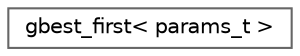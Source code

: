 digraph "Graphical Class Hierarchy"
{
 // LATEX_PDF_SIZE
  bgcolor="transparent";
  edge [fontname=Helvetica,fontsize=10,labelfontname=Helvetica,labelfontsize=10];
  node [fontname=Helvetica,fontsize=10,shape=box,height=0.2,width=0.4];
  rankdir="LR";
  Node0 [id="Node000000",label="gbest_first\< params_t \>",height=0.2,width=0.4,color="grey40", fillcolor="white", style="filled",URL="$d9/d32/structchdr_1_1solvers_1_1gbest__first.html",tooltip="Graveyard-optimised variant of the best-first search algorithm."];
}
